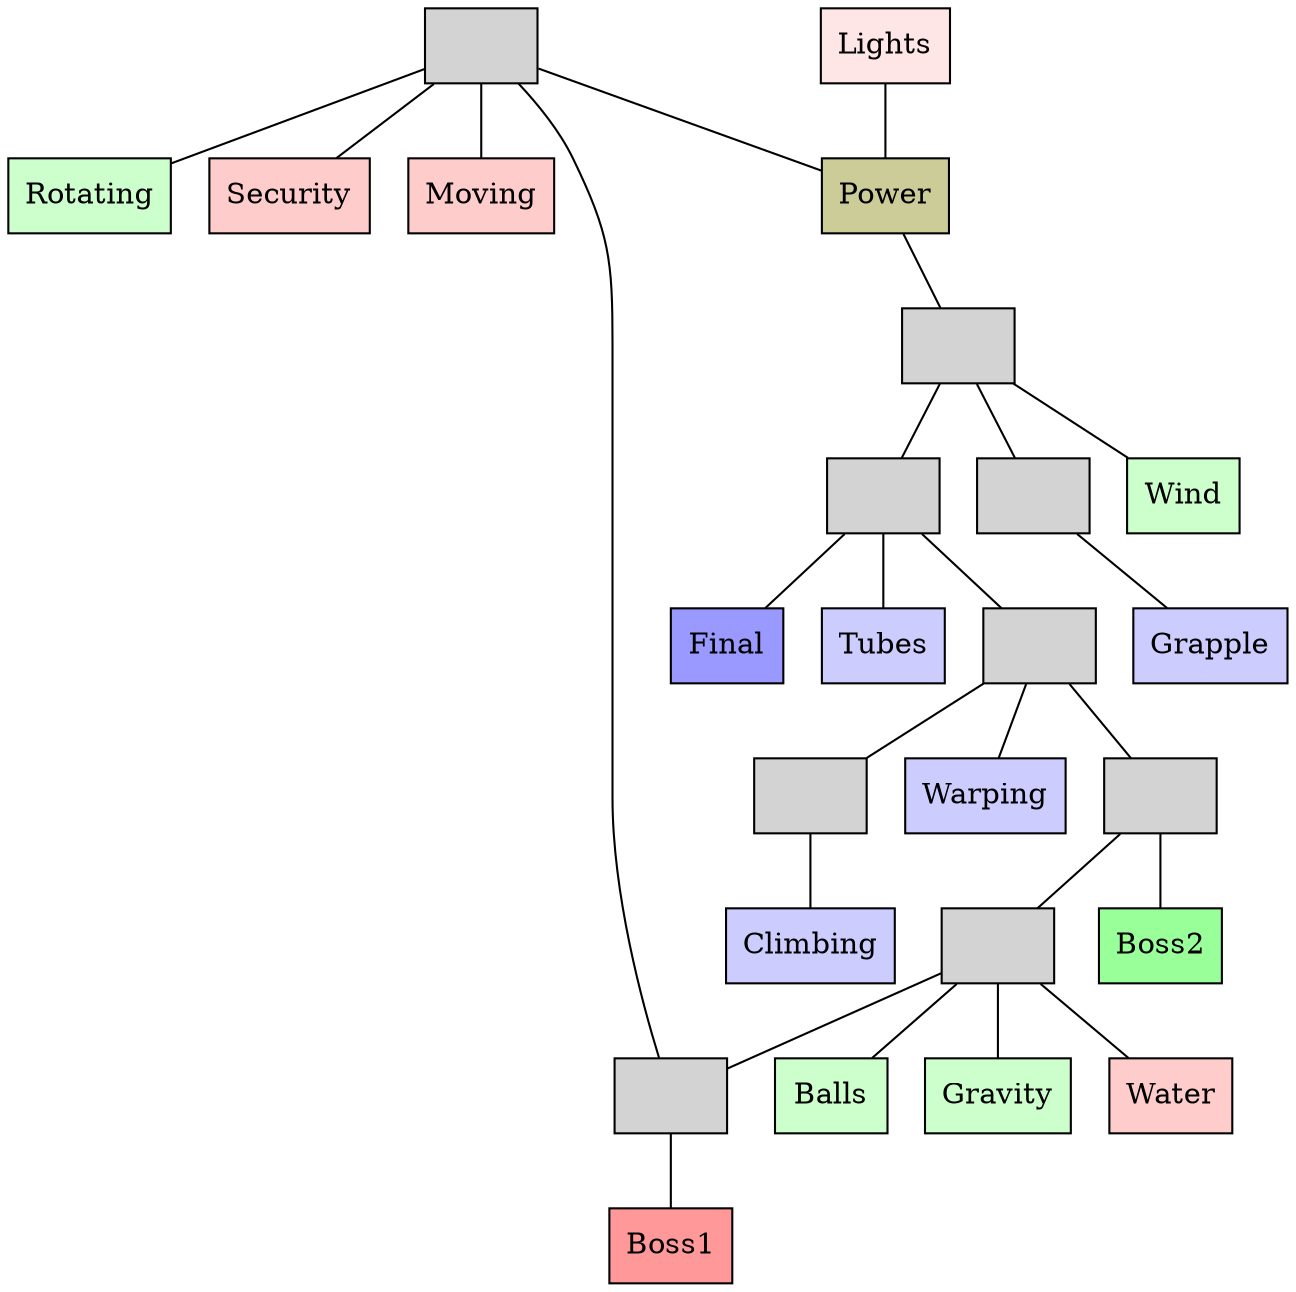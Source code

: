 graph QuaternionLayout {

    node [shape=rect, style=filled];
    
    p00 [label="Moving", pos = "0,0!", fillcolor="#ffcccc"];
    p10 [label="Rotating", pos = "1,0!", fillcolor="#ccffcc"];
    p20 [label="Boss1", pos = "2,0!", fillcolor="#ff9999"];
    p30 [label="Water", pos = "3,0!", fillcolor="#ffcccc"];
    p40 [label="Balls", pos = "4,0!", fillcolor="#ccffcc"];
    p01 [label="Security", pos = "0,1!", fillcolor="#ffcccc"];
    p11 [label="", pos = "1,1!"];
    p21 [label="", pos = "2,1!"];
    p31 [label="", pos = "3,1!"];
    p41 [label="Gravity", pos = "4,1!", fillcolor="#ccffcc"];
    p02 [label="Lights", pos = "0,2!", fillcolor="#ffe6e6"];
    p12 [label="Power", pos = "1,2!", fillcolor="#cccc99"];
    p22 [label="Tubes", pos = "2,2!", fillcolor="#ccccff"];
    p32 [label="", pos = "3,2!"];
    p42 [label="Boss2", pos = "4,2!", fillcolor="#99ff99"];
    p03 [label="Wind", pos = "0,3!", fillcolor="#ccffcc"];
    p13 [label="", pos = "1,3!"];
    p23 [label="", pos = "2,3!"];
    p33 [label="", pos = "3,3!"];
    p43 [label="", pos = "4,3!"];
    p04 [label="Grapple", pos = "0,4!", fillcolor="#ccccff"];
    p14 [label="", pos = "1,4!"];
    p24 [label="Final", pos = "2,4!", fillcolor="#9999ff"];
    p34 [label="Warping", pos = "3,4!", fillcolor="#ccccff"];
    p44 [label="Climbing", pos = "4,4!", fillcolor="#ccccff"];
    
    p02 -- p12;
    p12 -- p13;
    p13 -- p03;
    p13 -- p14;
    p14 -- p04;
    p13 -- p23;
    p23 -- p24;
    p23 -- p22;
    p23 -- p33;
    p33 -- p34;
    p33 -- p43;
    p43 -- p44;
    p33 -- p32;
    p32 -- p42;
    p32 -- p31;
    p31 -- p41;
    p31 -- p40;
    p31 -- p30;
    p31 -- p21;
    p21 -- p20;
    p21 -- p11;
    p11 -- p10;
    p11 -- p00;
    p11 -- p01;
    p11 -- p12;
    
}
